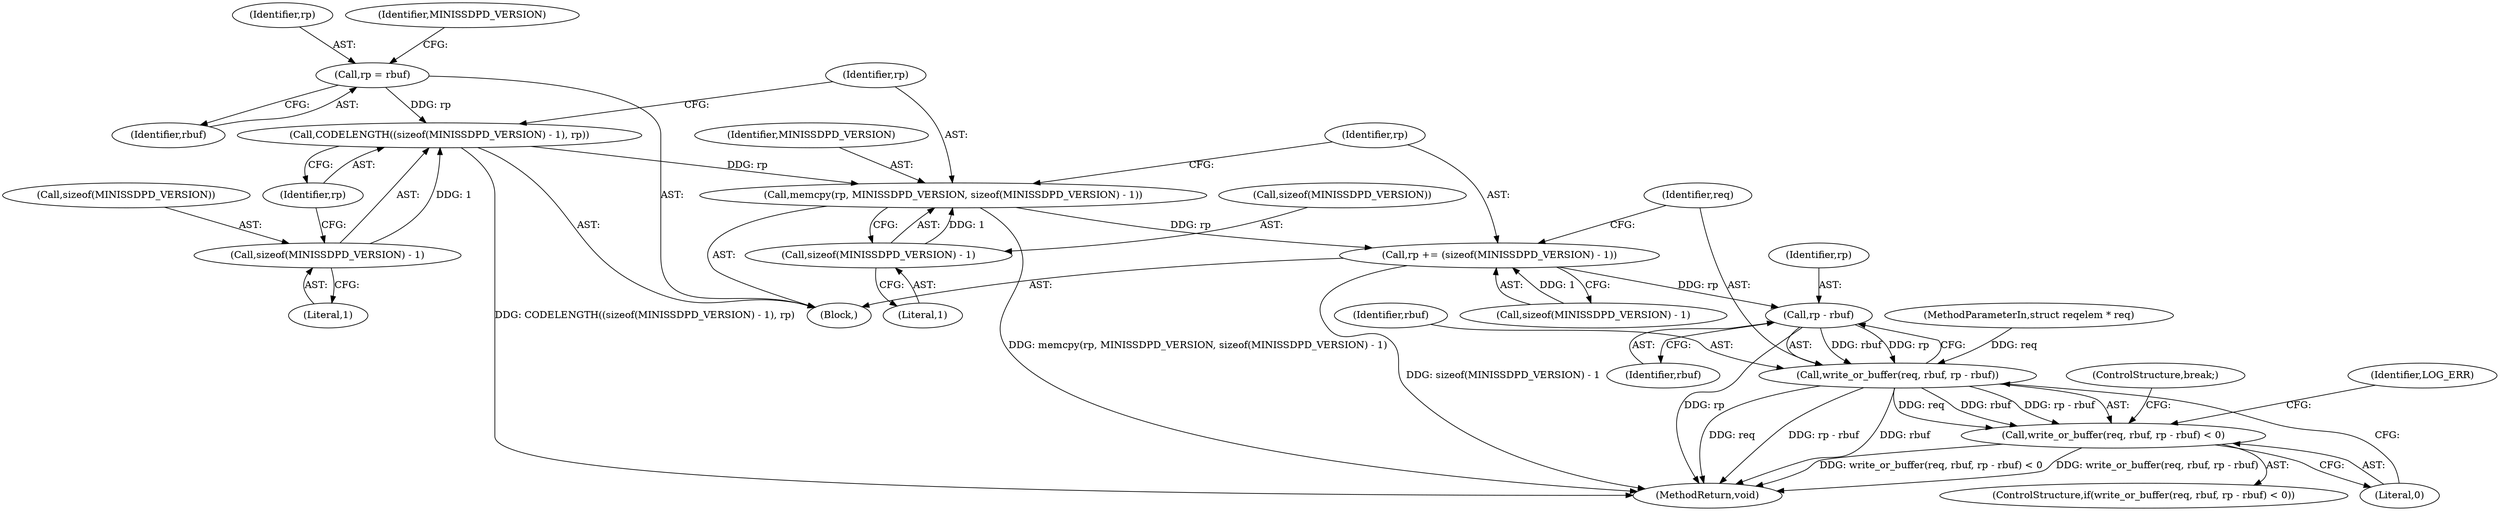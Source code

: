 digraph "0_miniupnp_b238cade9a173c6f751a34acf8ccff838a62aa47@API" {
"1000268" [label="(Call,memcpy(rp, MINISSDPD_VERSION, sizeof(MINISSDPD_VERSION) - 1))"];
"1000262" [label="(Call,CODELENGTH((sizeof(MINISSDPD_VERSION) - 1), rp))"];
"1000263" [label="(Call,sizeof(MINISSDPD_VERSION) - 1)"];
"1000259" [label="(Call,rp = rbuf)"];
"1000271" [label="(Call,sizeof(MINISSDPD_VERSION) - 1)"];
"1000275" [label="(Call,rp += (sizeof(MINISSDPD_VERSION) - 1))"];
"1000286" [label="(Call,rp - rbuf)"];
"1000283" [label="(Call,write_or_buffer(req, rbuf, rp - rbuf))"];
"1000282" [label="(Call,write_or_buffer(req, rbuf, rp - rbuf) < 0)"];
"1001144" [label="(MethodReturn,void)"];
"1000284" [label="(Identifier,req)"];
"1000274" [label="(Literal,1)"];
"1000263" [label="(Call,sizeof(MINISSDPD_VERSION) - 1)"];
"1000277" [label="(Call,sizeof(MINISSDPD_VERSION) - 1)"];
"1000115" [label="(MethodParameterIn,struct reqelem * req)"];
"1000298" [label="(ControlStructure,break;)"];
"1000261" [label="(Identifier,rbuf)"];
"1000267" [label="(Identifier,rp)"];
"1000266" [label="(Literal,1)"];
"1000275" [label="(Call,rp += (sizeof(MINISSDPD_VERSION) - 1))"];
"1000276" [label="(Identifier,rp)"];
"1000272" [label="(Call,sizeof(MINISSDPD_VERSION))"];
"1000281" [label="(ControlStructure,if(write_or_buffer(req, rbuf, rp - rbuf) < 0))"];
"1000260" [label="(Identifier,rp)"];
"1000285" [label="(Identifier,rbuf)"];
"1000270" [label="(Identifier,MINISSDPD_VERSION)"];
"1000289" [label="(Literal,0)"];
"1000265" [label="(Identifier,MINISSDPD_VERSION)"];
"1000287" [label="(Identifier,rp)"];
"1000271" [label="(Call,sizeof(MINISSDPD_VERSION) - 1)"];
"1000269" [label="(Identifier,rp)"];
"1000283" [label="(Call,write_or_buffer(req, rbuf, rp - rbuf))"];
"1000282" [label="(Call,write_or_buffer(req, rbuf, rp - rbuf) < 0)"];
"1000257" [label="(Block,)"];
"1000264" [label="(Call,sizeof(MINISSDPD_VERSION))"];
"1000292" [label="(Identifier,LOG_ERR)"];
"1000259" [label="(Call,rp = rbuf)"];
"1000268" [label="(Call,memcpy(rp, MINISSDPD_VERSION, sizeof(MINISSDPD_VERSION) - 1))"];
"1000262" [label="(Call,CODELENGTH((sizeof(MINISSDPD_VERSION) - 1), rp))"];
"1000286" [label="(Call,rp - rbuf)"];
"1000288" [label="(Identifier,rbuf)"];
"1000268" -> "1000257"  [label="AST: "];
"1000268" -> "1000271"  [label="CFG: "];
"1000269" -> "1000268"  [label="AST: "];
"1000270" -> "1000268"  [label="AST: "];
"1000271" -> "1000268"  [label="AST: "];
"1000276" -> "1000268"  [label="CFG: "];
"1000268" -> "1001144"  [label="DDG: memcpy(rp, MINISSDPD_VERSION, sizeof(MINISSDPD_VERSION) - 1)"];
"1000262" -> "1000268"  [label="DDG: rp"];
"1000271" -> "1000268"  [label="DDG: 1"];
"1000268" -> "1000275"  [label="DDG: rp"];
"1000262" -> "1000257"  [label="AST: "];
"1000262" -> "1000267"  [label="CFG: "];
"1000263" -> "1000262"  [label="AST: "];
"1000267" -> "1000262"  [label="AST: "];
"1000269" -> "1000262"  [label="CFG: "];
"1000262" -> "1001144"  [label="DDG: CODELENGTH((sizeof(MINISSDPD_VERSION) - 1), rp)"];
"1000263" -> "1000262"  [label="DDG: 1"];
"1000259" -> "1000262"  [label="DDG: rp"];
"1000263" -> "1000266"  [label="CFG: "];
"1000264" -> "1000263"  [label="AST: "];
"1000266" -> "1000263"  [label="AST: "];
"1000267" -> "1000263"  [label="CFG: "];
"1000259" -> "1000257"  [label="AST: "];
"1000259" -> "1000261"  [label="CFG: "];
"1000260" -> "1000259"  [label="AST: "];
"1000261" -> "1000259"  [label="AST: "];
"1000265" -> "1000259"  [label="CFG: "];
"1000271" -> "1000274"  [label="CFG: "];
"1000272" -> "1000271"  [label="AST: "];
"1000274" -> "1000271"  [label="AST: "];
"1000275" -> "1000257"  [label="AST: "];
"1000275" -> "1000277"  [label="CFG: "];
"1000276" -> "1000275"  [label="AST: "];
"1000277" -> "1000275"  [label="AST: "];
"1000284" -> "1000275"  [label="CFG: "];
"1000275" -> "1001144"  [label="DDG: sizeof(MINISSDPD_VERSION) - 1"];
"1000277" -> "1000275"  [label="DDG: 1"];
"1000275" -> "1000286"  [label="DDG: rp"];
"1000286" -> "1000283"  [label="AST: "];
"1000286" -> "1000288"  [label="CFG: "];
"1000287" -> "1000286"  [label="AST: "];
"1000288" -> "1000286"  [label="AST: "];
"1000283" -> "1000286"  [label="CFG: "];
"1000286" -> "1001144"  [label="DDG: rp"];
"1000286" -> "1000283"  [label="DDG: rbuf"];
"1000286" -> "1000283"  [label="DDG: rp"];
"1000283" -> "1000282"  [label="AST: "];
"1000284" -> "1000283"  [label="AST: "];
"1000285" -> "1000283"  [label="AST: "];
"1000289" -> "1000283"  [label="CFG: "];
"1000283" -> "1001144"  [label="DDG: rp - rbuf"];
"1000283" -> "1001144"  [label="DDG: rbuf"];
"1000283" -> "1001144"  [label="DDG: req"];
"1000283" -> "1000282"  [label="DDG: req"];
"1000283" -> "1000282"  [label="DDG: rbuf"];
"1000283" -> "1000282"  [label="DDG: rp - rbuf"];
"1000115" -> "1000283"  [label="DDG: req"];
"1000282" -> "1000281"  [label="AST: "];
"1000282" -> "1000289"  [label="CFG: "];
"1000289" -> "1000282"  [label="AST: "];
"1000292" -> "1000282"  [label="CFG: "];
"1000298" -> "1000282"  [label="CFG: "];
"1000282" -> "1001144"  [label="DDG: write_or_buffer(req, rbuf, rp - rbuf) < 0"];
"1000282" -> "1001144"  [label="DDG: write_or_buffer(req, rbuf, rp - rbuf)"];
}
